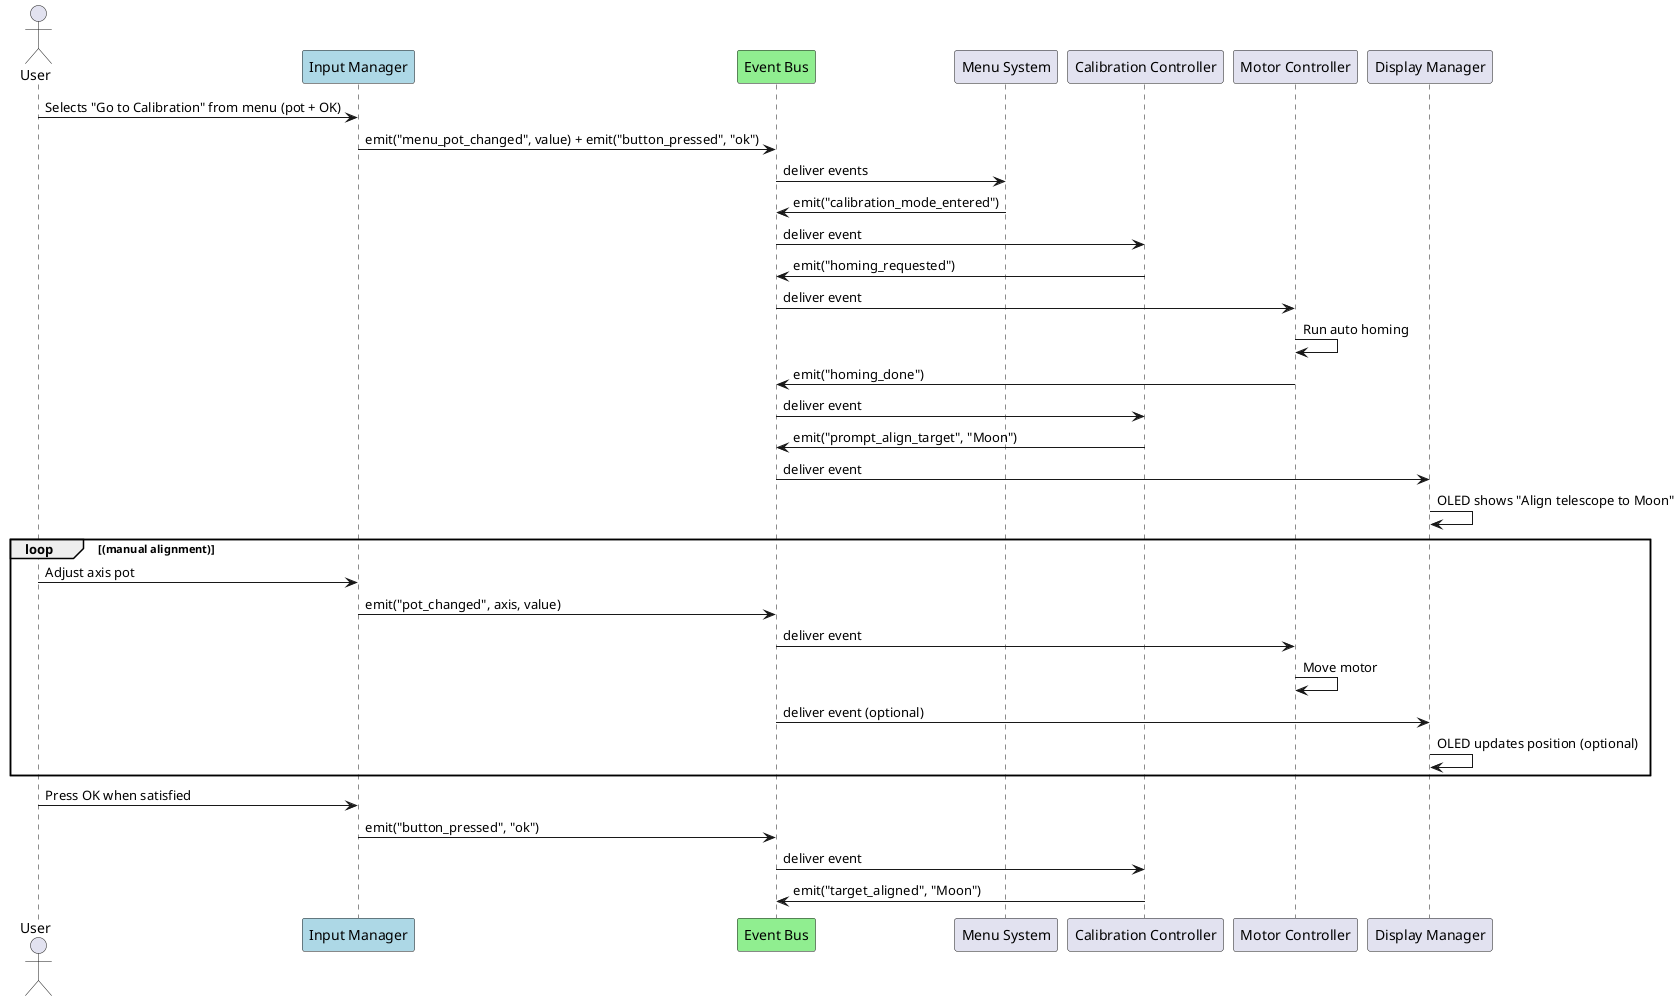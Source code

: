 @startuml
actor User
participant "Input Manager" as IM #LightBlue
participant "Event Bus" as EB #LightGreen
participant "Menu System" as Menu
participant "Calibration Controller" as Cal
participant "Motor Controller" as MC
participant "Display Manager" as DM

User -> IM: Selects "Go to Calibration" from menu (pot + OK)
IM -> EB: emit("menu_pot_changed", value) + emit("button_pressed", "ok")
EB -> Menu: deliver events
Menu -> EB: emit("calibration_mode_entered")
EB -> Cal: deliver event

Cal -> EB: emit("homing_requested")
EB -> MC: deliver event
MC -> MC: Run auto homing
MC -> EB: emit("homing_done")
EB -> Cal: deliver event

Cal -> EB: emit("prompt_align_target", "Moon")
EB -> DM: deliver event
DM -> DM: OLED shows "Align telescope to Moon"

loop (manual alignment)
    User -> IM: Adjust axis pot
    IM -> EB: emit("pot_changed", axis, value)
    EB -> MC: deliver event
    MC -> MC: Move motor
    EB -> DM: deliver event (optional)
    DM -> DM: OLED updates position (optional)
end

User -> IM: Press OK when satisfied
IM -> EB: emit("button_pressed", "ok")
EB -> Cal: deliver event
Cal -> EB: emit("target_aligned", "Moon")
' (Repeat prompt_align_target for next target, etc.)

@enduml
